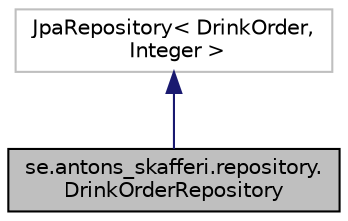 digraph "se.antons_skafferi.repository.DrinkOrderRepository"
{
 // LATEX_PDF_SIZE
  edge [fontname="Helvetica",fontsize="10",labelfontname="Helvetica",labelfontsize="10"];
  node [fontname="Helvetica",fontsize="10",shape=record];
  Node1 [label="se.antons_skafferi.repository.\lDrinkOrderRepository",height=0.2,width=0.4,color="black", fillcolor="grey75", style="filled", fontcolor="black",tooltip=" "];
  Node2 -> Node1 [dir="back",color="midnightblue",fontsize="10",style="solid",fontname="Helvetica"];
  Node2 [label="JpaRepository\< DrinkOrder,\l Integer \>",height=0.2,width=0.4,color="grey75", fillcolor="white", style="filled",tooltip=" "];
}
